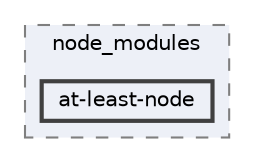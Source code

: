 digraph "pkiclassroomrescheduler/src/main/frontend/node_modules/at-least-node"
{
 // LATEX_PDF_SIZE
  bgcolor="transparent";
  edge [fontname=Helvetica,fontsize=10,labelfontname=Helvetica,labelfontsize=10];
  node [fontname=Helvetica,fontsize=10,shape=box,height=0.2,width=0.4];
  compound=true
  subgraph clusterdir_72953eda66ccb3a2722c28e1c3e6c23b {
    graph [ bgcolor="#edf0f7", pencolor="grey50", label="node_modules", fontname=Helvetica,fontsize=10 style="filled,dashed", URL="dir_72953eda66ccb3a2722c28e1c3e6c23b.html",tooltip=""]
  dir_838ce3401828b1f0e413442d55b03a43 [label="at-least-node", fillcolor="#edf0f7", color="grey25", style="filled,bold", URL="dir_838ce3401828b1f0e413442d55b03a43.html",tooltip=""];
  }
}
